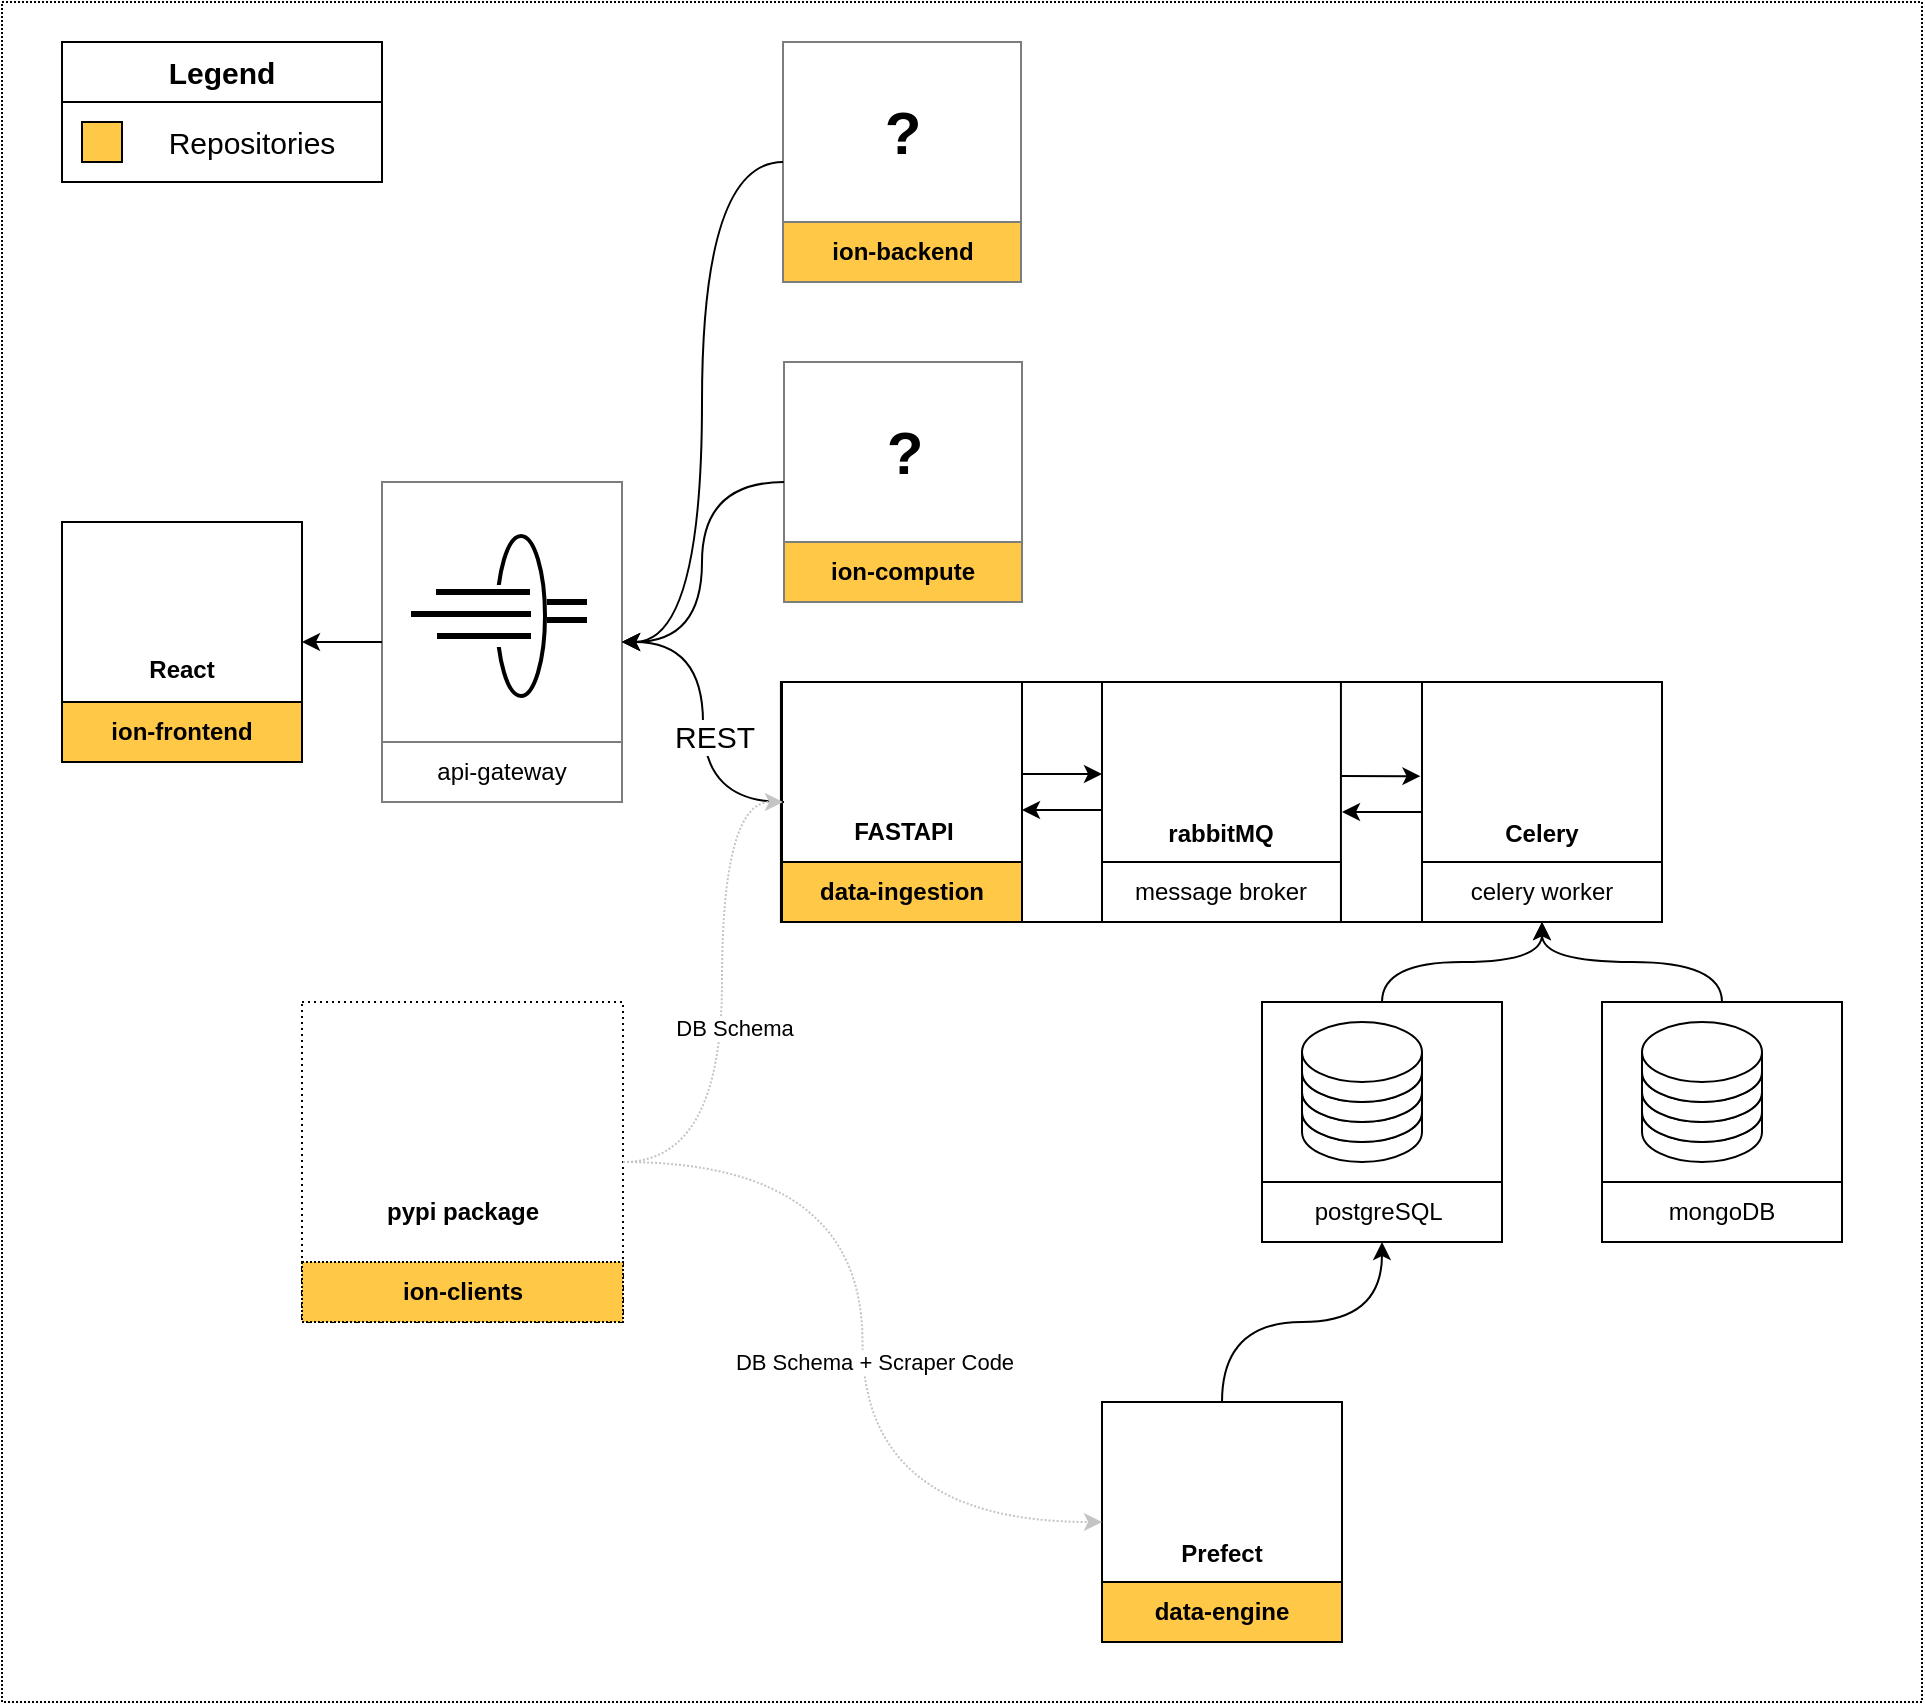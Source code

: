 <mxfile version="20.6.2" type="device"><diagram id="ExhYxQzAcuOy9JHTL2ED" name="Page-1"><mxGraphModel dx="1415" dy="1265" grid="1" gridSize="10" guides="1" tooltips="1" connect="1" arrows="1" fold="1" page="1" pageScale="1" pageWidth="827" pageHeight="1169" math="0" shadow="0"><root><mxCell id="0"/><mxCell id="1" parent="0"/><mxCell id="QATVkv1uI5RGOfBetFXg-80" value="" style="rounded=0;whiteSpace=wrap;html=1;dashed=1;dashPattern=1 1;strokeColor=#000000;fontSize=30;" vertex="1" parent="1"><mxGeometry x="930" y="180" width="960" height="850" as="geometry"/></mxCell><mxCell id="QATVkv1uI5RGOfBetFXg-28" value="" style="group;fillColor=#CAAEF5;fontColor=#333333;strokeColor=#666666;" vertex="1" connectable="0" parent="1"><mxGeometry x="1480" y="520" width="280" height="120" as="geometry"/></mxCell><mxCell id="QATVkv1uI5RGOfBetFXg-54" value="" style="rounded=0;whiteSpace=wrap;html=1;strokeColor=#000000;fontSize=30;fillColor=#FFFFFF;" vertex="1" parent="QATVkv1uI5RGOfBetFXg-28"><mxGeometry x="-160.533" width="440.533" height="120" as="geometry"/></mxCell><mxCell id="QATVkv1uI5RGOfBetFXg-29" value="" style="whiteSpace=wrap;html=1;aspect=fixed;strokeColor=#000000;" vertex="1" parent="QATVkv1uI5RGOfBetFXg-28"><mxGeometry width="119.467" height="119.467" as="geometry"/></mxCell><mxCell id="QATVkv1uI5RGOfBetFXg-31" value="&lt;b&gt;rabbitMQ&lt;/b&gt;" style="text;html=1;strokeColor=none;fillColor=none;align=center;verticalAlign=middle;whiteSpace=wrap;rounded=0;" vertex="1" parent="QATVkv1uI5RGOfBetFXg-28"><mxGeometry y="61" width="119.467" height="30" as="geometry"/></mxCell><mxCell id="QATVkv1uI5RGOfBetFXg-32" value="message broker" style="rounded=0;whiteSpace=wrap;html=1;strokeColor=#000000;" vertex="1" parent="QATVkv1uI5RGOfBetFXg-28"><mxGeometry y="90" width="119.467" height="30" as="geometry"/></mxCell><mxCell id="QATVkv1uI5RGOfBetFXg-33" value="" style="shape=image;verticalLabelPosition=bottom;labelBackgroundColor=default;verticalAlign=top;aspect=fixed;imageAspect=0;image=https://cdn.thenewstack.io/media/2014/04/homepage-docker-logo.png;" vertex="1" parent="QATVkv1uI5RGOfBetFXg-28"><mxGeometry x="87.111" y="2" width="30.364" height="25.128" as="geometry"/></mxCell><mxCell id="QATVkv1uI5RGOfBetFXg-27" value="" style="shape=image;verticalLabelPosition=bottom;labelBackgroundColor=default;verticalAlign=top;aspect=fixed;imageAspect=0;image=https://cdn.freebiesupply.com/logos/large/2x/rabbitmq-logo-png-transparent.png;" vertex="1" parent="QATVkv1uI5RGOfBetFXg-28"><mxGeometry x="42.062" y="23.4" width="35.342" height="37.433" as="geometry"/></mxCell><mxCell id="QATVkv1uI5RGOfBetFXg-57" value="" style="endArrow=classic;html=1;rounded=0;strokeColor=#000000;fontSize=30;exitX=1.002;exitY=0.383;exitDx=0;exitDy=0;exitPerimeter=0;" edge="1" parent="QATVkv1uI5RGOfBetFXg-28"><mxGeometry width="50" height="50" relative="1" as="geometry"><mxPoint x="119.47" y="47.03" as="sourcePoint"/><mxPoint x="159.23" y="47.07" as="targetPoint"/></mxGeometry></mxCell><mxCell id="SVXWoCBxhuAYc9xkuDlU-18" value="" style="group" parent="1" vertex="1" connectable="0"><mxGeometry x="1480" y="880" width="120" height="120" as="geometry"/></mxCell><mxCell id="SVXWoCBxhuAYc9xkuDlU-14" value="" style="whiteSpace=wrap;html=1;aspect=fixed;strokeColor=#000000;" parent="SVXWoCBxhuAYc9xkuDlU-18" vertex="1"><mxGeometry width="120" height="120" as="geometry"/></mxCell><mxCell id="SVXWoCBxhuAYc9xkuDlU-1" value="" style="shape=image;verticalLabelPosition=bottom;labelBackgroundColor=default;verticalAlign=top;aspect=fixed;imageAspect=0;image=https://cdn.cookielaw.org/logos/06aed6f4-2a95-4ea3-830f-8a58d00e95f3/a5bbb6a9-9eda-4337-911d-748d3ba8de00/e6a6f399-c126-472d-8dcb-721200063fe9/prefect-logo-gradient-navy.png;clipPath=inset(0% 83.33% 0% 0%);" parent="SVXWoCBxhuAYc9xkuDlU-18" vertex="1"><mxGeometry x="44.44" y="14.09" width="31.11" height="47.91" as="geometry"/></mxCell><mxCell id="SVXWoCBxhuAYc9xkuDlU-16" value="&lt;b&gt;Prefect&lt;/b&gt;" style="text;html=1;strokeColor=none;fillColor=none;align=center;verticalAlign=middle;whiteSpace=wrap;rounded=0;" parent="SVXWoCBxhuAYc9xkuDlU-18" vertex="1"><mxGeometry y="61" width="120" height="30" as="geometry"/></mxCell><mxCell id="SVXWoCBxhuAYc9xkuDlU-17" value="&lt;b&gt;data-engine&lt;/b&gt;" style="rounded=0;whiteSpace=wrap;html=1;strokeColor=#000000;fillColor=#FFC847;" parent="SVXWoCBxhuAYc9xkuDlU-18" vertex="1"><mxGeometry y="90" width="120" height="30" as="geometry"/></mxCell><mxCell id="SVXWoCBxhuAYc9xkuDlU-67" value="" style="shape=image;verticalLabelPosition=bottom;labelBackgroundColor=default;verticalAlign=top;aspect=fixed;imageAspect=0;image=https://cdn.thenewstack.io/media/2014/04/homepage-docker-logo.png;" parent="SVXWoCBxhuAYc9xkuDlU-18" vertex="1"><mxGeometry x="87.5" y="2" width="30.5" height="25.24" as="geometry"/></mxCell><mxCell id="SVXWoCBxhuAYc9xkuDlU-24" value="" style="group" parent="1" vertex="1" connectable="0"><mxGeometry x="960" y="440" width="120" height="120" as="geometry"/></mxCell><mxCell id="SVXWoCBxhuAYc9xkuDlU-20" value="" style="whiteSpace=wrap;html=1;aspect=fixed;strokeColor=#000000;container=0;" parent="SVXWoCBxhuAYc9xkuDlU-24" vertex="1"><mxGeometry width="120" height="120" as="geometry"/></mxCell><mxCell id="SVXWoCBxhuAYc9xkuDlU-22" value="&lt;b&gt;React&lt;/b&gt;" style="text;html=1;strokeColor=none;fillColor=none;align=center;verticalAlign=middle;whiteSpace=wrap;rounded=0;container=0;" parent="SVXWoCBxhuAYc9xkuDlU-24" vertex="1"><mxGeometry y="59" width="120" height="30" as="geometry"/></mxCell><mxCell id="SVXWoCBxhuAYc9xkuDlU-23" value="&lt;b&gt;ion-frontend&lt;/b&gt;" style="rounded=0;whiteSpace=wrap;html=1;strokeColor=#000000;container=0;fillColor=#FFC847;" parent="SVXWoCBxhuAYc9xkuDlU-24" vertex="1"><mxGeometry y="90" width="120" height="30" as="geometry"/></mxCell><mxCell id="hdRkNQ8Wkv3Grxnh5tuh-3" value="" style="shape=image;verticalLabelPosition=bottom;labelBackgroundColor=default;verticalAlign=top;aspect=fixed;imageAspect=0;image=https://upload.wikimedia.org/wikipedia/commons/thumb/a/a7/React-icon.svg/2300px-React-icon.svg.png;container=0;" parent="SVXWoCBxhuAYc9xkuDlU-24" vertex="1"><mxGeometry x="33" y="17" width="53.02" height="46.08" as="geometry"/></mxCell><mxCell id="SVXWoCBxhuAYc9xkuDlU-60" value="" style="shape=image;verticalLabelPosition=bottom;labelBackgroundColor=default;verticalAlign=top;aspect=fixed;imageAspect=0;image=https://cdn.thenewstack.io/media/2014/04/homepage-docker-logo.png;" parent="SVXWoCBxhuAYc9xkuDlU-24" vertex="1"><mxGeometry x="86.5" y="3" width="30.5" height="25.24" as="geometry"/></mxCell><mxCell id="SVXWoCBxhuAYc9xkuDlU-31" value="" style="group;fontStyle=1" parent="1" vertex="1" connectable="0"><mxGeometry x="1321" y="520" width="559" height="280" as="geometry"/></mxCell><mxCell id="QATVkv1uI5RGOfBetFXg-55" value="" style="whiteSpace=wrap;html=1;aspect=fixed;strokeColor=#000000;fontSize=30;fillColor=#FFFFFF;" vertex="1" parent="SVXWoCBxhuAYc9xkuDlU-31"><mxGeometry x="-1" width="120" height="120" as="geometry"/></mxCell><mxCell id="SVXWoCBxhuAYc9xkuDlU-28" value="&lt;b&gt;FASTAPI&lt;/b&gt;" style="text;html=1;strokeColor=none;fillColor=none;align=center;verticalAlign=middle;whiteSpace=wrap;rounded=0;container=0;" parent="SVXWoCBxhuAYc9xkuDlU-31" vertex="1"><mxGeometry y="60" width="120" height="30" as="geometry"/></mxCell><mxCell id="SVXWoCBxhuAYc9xkuDlU-29" value="&lt;b&gt;data-ingestion&lt;/b&gt;" style="rounded=0;whiteSpace=wrap;html=1;strokeColor=#000000;container=0;fillColor=#FFC847;" parent="SVXWoCBxhuAYc9xkuDlU-31" vertex="1"><mxGeometry x="-1" y="90" width="120" height="30" as="geometry"/></mxCell><mxCell id="SVXWoCBxhuAYc9xkuDlU-25" value="" style="shape=image;verticalLabelPosition=bottom;labelBackgroundColor=default;verticalAlign=top;aspect=fixed;imageAspect=0;image=https://pbs.twimg.com/profile_images/1417542931209199621/fWMEIB5j_400x400.jpg;" parent="SVXWoCBxhuAYc9xkuDlU-31" vertex="1"><mxGeometry x="35" y="10" width="50" height="50" as="geometry"/></mxCell><mxCell id="SVXWoCBxhuAYc9xkuDlU-68" value="" style="shape=image;verticalLabelPosition=bottom;labelBackgroundColor=default;verticalAlign=top;aspect=fixed;imageAspect=0;image=https://cdn.thenewstack.io/media/2014/04/homepage-docker-logo.png;" parent="SVXWoCBxhuAYc9xkuDlU-31" vertex="1"><mxGeometry x="86.5" y="3" width="30.5" height="25.24" as="geometry"/></mxCell><mxCell id="QATVkv1uI5RGOfBetFXg-59" value="" style="endArrow=classic;html=1;rounded=0;strokeColor=#000000;fontSize=30;exitX=1.002;exitY=0.383;exitDx=0;exitDy=0;exitPerimeter=0;" edge="1" parent="SVXWoCBxhuAYc9xkuDlU-31"><mxGeometry width="50" height="50" relative="1" as="geometry"><mxPoint x="158.76" y="64.04" as="sourcePoint"/><mxPoint x="119.0" y="64.0" as="targetPoint"/></mxGeometry></mxCell><mxCell id="QATVkv1uI5RGOfBetFXg-60" value="" style="endArrow=classic;html=1;rounded=0;strokeColor=#000000;fontSize=30;exitX=1.002;exitY=0.383;exitDx=0;exitDy=0;exitPerimeter=0;" edge="1" parent="SVXWoCBxhuAYc9xkuDlU-31"><mxGeometry width="50" height="50" relative="1" as="geometry"><mxPoint x="318.76" y="65.04" as="sourcePoint"/><mxPoint x="279.0" y="65.0" as="targetPoint"/></mxGeometry></mxCell><mxCell id="SVXWoCBxhuAYc9xkuDlU-13" value="" style="group" parent="SVXWoCBxhuAYc9xkuDlU-31" vertex="1" connectable="0"><mxGeometry x="239" y="160" width="120" height="120" as="geometry"/></mxCell><mxCell id="SVXWoCBxhuAYc9xkuDlU-5" value="" style="whiteSpace=wrap;html=1;aspect=fixed;strokeColor=#000000;" parent="SVXWoCBxhuAYc9xkuDlU-13" vertex="1"><mxGeometry width="120" height="120" as="geometry"/></mxCell><mxCell id="SVXWoCBxhuAYc9xkuDlU-12" value="" style="rounded=0;whiteSpace=wrap;html=1;strokeColor=#000000;" parent="SVXWoCBxhuAYc9xkuDlU-13" vertex="1"><mxGeometry width="120" height="90" as="geometry"/></mxCell><mxCell id="SVXWoCBxhuAYc9xkuDlU-8" value="" style="shape=cylinder3;whiteSpace=wrap;html=1;boundedLbl=1;backgroundOutline=1;size=15;" parent="SVXWoCBxhuAYc9xkuDlU-13" vertex="1"><mxGeometry x="20" y="40" width="60" height="40" as="geometry"/></mxCell><mxCell id="SVXWoCBxhuAYc9xkuDlU-7" value="" style="shape=cylinder3;whiteSpace=wrap;html=1;boundedLbl=1;backgroundOutline=1;size=15;" parent="SVXWoCBxhuAYc9xkuDlU-13" vertex="1"><mxGeometry x="20" y="30" width="60" height="40" as="geometry"/></mxCell><mxCell id="SVXWoCBxhuAYc9xkuDlU-6" value="" style="shape=cylinder3;whiteSpace=wrap;html=1;boundedLbl=1;backgroundOutline=1;size=15;" parent="SVXWoCBxhuAYc9xkuDlU-13" vertex="1"><mxGeometry x="20" y="20" width="60" height="40" as="geometry"/></mxCell><mxCell id="vQ2DJIrth9r0bhbWksOf-6" value="" style="shape=cylinder3;whiteSpace=wrap;html=1;boundedLbl=1;backgroundOutline=1;size=15;" parent="SVXWoCBxhuAYc9xkuDlU-13" vertex="1"><mxGeometry x="20" y="10" width="60" height="40" as="geometry"/></mxCell><mxCell id="SVXWoCBxhuAYc9xkuDlU-3" value="" style="shape=image;verticalLabelPosition=bottom;labelBackgroundColor=default;verticalAlign=top;aspect=fixed;imageAspect=0;image=https://upload.wikimedia.org/wikipedia/commons/2/29/Postgresql_elephant.svg;" parent="SVXWoCBxhuAYc9xkuDlU-13" vertex="1"><mxGeometry x="56.5" y="35" width="48.46" height="50" as="geometry"/></mxCell><mxCell id="SVXWoCBxhuAYc9xkuDlU-10" value="&lt;span style=&quot;font-weight: normal;&quot;&gt;postgreSQL&amp;nbsp;&lt;/span&gt;" style="text;html=1;strokeColor=none;fillColor=none;align=center;verticalAlign=middle;whiteSpace=wrap;rounded=0;fontStyle=1" parent="SVXWoCBxhuAYc9xkuDlU-13" vertex="1"><mxGeometry y="90" width="120" height="30" as="geometry"/></mxCell><mxCell id="SVXWoCBxhuAYc9xkuDlU-69" value="" style="shape=image;verticalLabelPosition=bottom;labelBackgroundColor=default;verticalAlign=top;aspect=fixed;imageAspect=0;image=https://cdn.thenewstack.io/media/2014/04/homepage-docker-logo.png;" parent="SVXWoCBxhuAYc9xkuDlU-13" vertex="1"><mxGeometry x="86.5" y="3" width="30.5" height="25.24" as="geometry"/></mxCell><mxCell id="SVXWoCBxhuAYc9xkuDlU-77" value="" style="group;fontStyle=1" parent="SVXWoCBxhuAYc9xkuDlU-31" vertex="1" connectable="0"><mxGeometry x="409" y="160" width="120" height="120" as="geometry"/></mxCell><mxCell id="SVXWoCBxhuAYc9xkuDlU-78" value="" style="whiteSpace=wrap;html=1;aspect=fixed;strokeColor=#000000;" parent="SVXWoCBxhuAYc9xkuDlU-77" vertex="1"><mxGeometry width="120" height="120" as="geometry"/></mxCell><mxCell id="SVXWoCBxhuAYc9xkuDlU-79" value="" style="rounded=0;whiteSpace=wrap;html=1;strokeColor=#000000;" parent="SVXWoCBxhuAYc9xkuDlU-77" vertex="1"><mxGeometry width="120" height="90" as="geometry"/></mxCell><mxCell id="SVXWoCBxhuAYc9xkuDlU-80" value="" style="shape=cylinder3;whiteSpace=wrap;html=1;boundedLbl=1;backgroundOutline=1;size=15;" parent="SVXWoCBxhuAYc9xkuDlU-77" vertex="1"><mxGeometry x="20" y="40" width="60" height="40" as="geometry"/></mxCell><mxCell id="SVXWoCBxhuAYc9xkuDlU-81" value="" style="shape=cylinder3;whiteSpace=wrap;html=1;boundedLbl=1;backgroundOutline=1;size=15;" parent="SVXWoCBxhuAYc9xkuDlU-77" vertex="1"><mxGeometry x="20" y="30" width="60" height="40" as="geometry"/></mxCell><mxCell id="SVXWoCBxhuAYc9xkuDlU-82" value="" style="shape=cylinder3;whiteSpace=wrap;html=1;boundedLbl=1;backgroundOutline=1;size=15;" parent="SVXWoCBxhuAYc9xkuDlU-77" vertex="1"><mxGeometry x="20" y="20" width="60" height="40" as="geometry"/></mxCell><mxCell id="SVXWoCBxhuAYc9xkuDlU-83" value="" style="shape=cylinder3;whiteSpace=wrap;html=1;boundedLbl=1;backgroundOutline=1;size=15;" parent="SVXWoCBxhuAYc9xkuDlU-77" vertex="1"><mxGeometry x="20" y="10" width="60" height="40" as="geometry"/></mxCell><mxCell id="SVXWoCBxhuAYc9xkuDlU-85" value="&lt;span style=&quot;font-weight: normal;&quot;&gt;mongoDB&lt;/span&gt;" style="text;html=1;strokeColor=none;fillColor=none;align=center;verticalAlign=middle;whiteSpace=wrap;rounded=0;fontStyle=1" parent="SVXWoCBxhuAYc9xkuDlU-77" vertex="1"><mxGeometry y="90" width="120" height="30" as="geometry"/></mxCell><mxCell id="SVXWoCBxhuAYc9xkuDlU-86" value="" style="shape=image;verticalLabelPosition=bottom;labelBackgroundColor=default;verticalAlign=top;aspect=fixed;imageAspect=0;image=https://cdn.thenewstack.io/media/2014/04/homepage-docker-logo.png;" parent="SVXWoCBxhuAYc9xkuDlU-77" vertex="1"><mxGeometry x="86.5" y="3" width="30.5" height="25.24" as="geometry"/></mxCell><mxCell id="SVXWoCBxhuAYc9xkuDlU-87" value="" style="shape=image;verticalLabelPosition=bottom;labelBackgroundColor=default;verticalAlign=top;aspect=fixed;imageAspect=0;image=https://miro.medium.com/max/512/1*doAg1_fMQKWFoub-6gwUiQ.png;clipPath=inset(0.33% 33.33% 22.33% 33.33%);" parent="SVXWoCBxhuAYc9xkuDlU-77" vertex="1"><mxGeometry x="69" y="28.24" width="25.86" height="60" as="geometry"/></mxCell><mxCell id="SVXWoCBxhuAYc9xkuDlU-50" value="" style="group;fontStyle=1" parent="1" vertex="1" connectable="0"><mxGeometry x="1120" y="420" width="120" height="160" as="geometry"/></mxCell><mxCell id="SVXWoCBxhuAYc9xkuDlU-38" value="" style="rounded=0;whiteSpace=wrap;html=1;strokeColor=#7D7D7D;" parent="SVXWoCBxhuAYc9xkuDlU-50" vertex="1"><mxGeometry width="120" height="160" as="geometry"/></mxCell><mxCell id="SVXWoCBxhuAYc9xkuDlU-47" value="" style="group" parent="SVXWoCBxhuAYc9xkuDlU-50" vertex="1" connectable="0"><mxGeometry x="14.5" y="27" width="88" height="80" as="geometry"/></mxCell><mxCell id="SVXWoCBxhuAYc9xkuDlU-39" value="" style="ellipse;whiteSpace=wrap;html=1;strokeColor=#000000;strokeWidth=2;" parent="SVXWoCBxhuAYc9xkuDlU-47" vertex="1"><mxGeometry x="43" width="24" height="80" as="geometry"/></mxCell><mxCell id="SVXWoCBxhuAYc9xkuDlU-41" value="" style="rounded=0;whiteSpace=wrap;html=1;strokeColor=#FFFFFF;" parent="SVXWoCBxhuAYc9xkuDlU-47" vertex="1"><mxGeometry x="41" y="25" width="10" height="30" as="geometry"/></mxCell><mxCell id="SVXWoCBxhuAYc9xkuDlU-42" value="" style="endArrow=none;html=1;strokeWidth=3;curved=1;" parent="SVXWoCBxhuAYc9xkuDlU-47" edge="1"><mxGeometry width="50" height="50" relative="1" as="geometry"><mxPoint x="12.5" y="28" as="sourcePoint"/><mxPoint x="59.5" y="28" as="targetPoint"/></mxGeometry></mxCell><mxCell id="SVXWoCBxhuAYc9xkuDlU-43" value="" style="endArrow=none;html=1;strokeWidth=3;curved=1;" parent="SVXWoCBxhuAYc9xkuDlU-47" edge="1"><mxGeometry width="50" height="50" relative="1" as="geometry"><mxPoint y="39" as="sourcePoint"/><mxPoint x="60" y="39" as="targetPoint"/></mxGeometry></mxCell><mxCell id="SVXWoCBxhuAYc9xkuDlU-44" value="" style="endArrow=none;html=1;strokeWidth=3;curved=1;" parent="SVXWoCBxhuAYc9xkuDlU-47" edge="1"><mxGeometry width="50" height="50" relative="1" as="geometry"><mxPoint x="13" y="50" as="sourcePoint"/><mxPoint x="60" y="50" as="targetPoint"/></mxGeometry></mxCell><mxCell id="SVXWoCBxhuAYc9xkuDlU-45" value="" style="endArrow=none;html=1;strokeWidth=3;curved=1;" parent="SVXWoCBxhuAYc9xkuDlU-47" edge="1"><mxGeometry width="50" height="50" relative="1" as="geometry"><mxPoint x="68" y="33" as="sourcePoint"/><mxPoint x="88" y="33" as="targetPoint"/></mxGeometry></mxCell><mxCell id="SVXWoCBxhuAYc9xkuDlU-46" value="" style="endArrow=none;html=1;strokeWidth=3;curved=1;" parent="SVXWoCBxhuAYc9xkuDlU-47" edge="1"><mxGeometry width="50" height="50" relative="1" as="geometry"><mxPoint x="68" y="42" as="sourcePoint"/><mxPoint x="88" y="42" as="targetPoint"/></mxGeometry></mxCell><mxCell id="SVXWoCBxhuAYc9xkuDlU-48" value="&lt;span style=&quot;font-weight: normal;&quot;&gt;api-gateway&lt;/span&gt;" style="rounded=0;whiteSpace=wrap;html=1;strokeColor=#7D7D7D;strokeWidth=1;fontStyle=1" parent="SVXWoCBxhuAYc9xkuDlU-50" vertex="1"><mxGeometry y="130" width="120" height="30" as="geometry"/></mxCell><mxCell id="SVXWoCBxhuAYc9xkuDlU-52" value="" style="endArrow=classic;html=1;strokeWidth=1;curved=1;entryX=1;entryY=0.5;entryDx=0;entryDy=0;exitX=0;exitY=0.5;exitDx=0;exitDy=0;" parent="1" source="SVXWoCBxhuAYc9xkuDlU-38" target="SVXWoCBxhuAYc9xkuDlU-20" edge="1"><mxGeometry width="50" height="50" relative="1" as="geometry"><mxPoint x="1200" y="430" as="sourcePoint"/><mxPoint x="1250" y="380" as="targetPoint"/></mxGeometry></mxCell><mxCell id="SVXWoCBxhuAYc9xkuDlU-53" style="edgeStyle=orthogonalEdgeStyle;curved=1;orthogonalLoop=1;jettySize=auto;html=1;entryX=1;entryY=0.5;entryDx=0;entryDy=0;strokeWidth=1;" parent="1" target="SVXWoCBxhuAYc9xkuDlU-38" edge="1"><mxGeometry relative="1" as="geometry"><mxPoint x="1321.0" y="580.0" as="sourcePoint"/></mxGeometry></mxCell><mxCell id="QATVkv1uI5RGOfBetFXg-72" value="REST" style="edgeLabel;html=1;align=center;verticalAlign=middle;resizable=0;points=[];fontSize=15;" vertex="1" connectable="0" parent="SVXWoCBxhuAYc9xkuDlU-53"><mxGeometry x="-0.315" y="-5" relative="1" as="geometry"><mxPoint y="-19" as="offset"/></mxGeometry></mxCell><mxCell id="SVXWoCBxhuAYc9xkuDlU-75" style="edgeStyle=orthogonalEdgeStyle;curved=1;orthogonalLoop=1;jettySize=auto;html=1;entryX=0.5;entryY=1;entryDx=0;entryDy=0;strokeWidth=1;exitX=0.5;exitY=0;exitDx=0;exitDy=0;" parent="1" source="SVXWoCBxhuAYc9xkuDlU-14" target="SVXWoCBxhuAYc9xkuDlU-10" edge="1"><mxGeometry relative="1" as="geometry"/></mxCell><mxCell id="SVXWoCBxhuAYc9xkuDlU-76" style="edgeStyle=orthogonalEdgeStyle;curved=1;orthogonalLoop=1;jettySize=auto;html=1;strokeWidth=1;entryX=0.5;entryY=1;entryDx=0;entryDy=0;exitX=0.5;exitY=0;exitDx=0;exitDy=0;" parent="1" source="SVXWoCBxhuAYc9xkuDlU-12" target="QATVkv1uI5RGOfBetFXg-52" edge="1"><mxGeometry relative="1" as="geometry"/></mxCell><mxCell id="SVXWoCBxhuAYc9xkuDlU-88" style="edgeStyle=orthogonalEdgeStyle;curved=1;orthogonalLoop=1;jettySize=auto;html=1;strokeWidth=1;exitX=0.5;exitY=0;exitDx=0;exitDy=0;" parent="1" source="SVXWoCBxhuAYc9xkuDlU-79" target="QATVkv1uI5RGOfBetFXg-52" edge="1"><mxGeometry relative="1" as="geometry"/></mxCell><mxCell id="SVXWoCBxhuAYc9xkuDlU-89" value="" style="group" parent="1" vertex="1" connectable="0"><mxGeometry x="1321" y="360" width="119" height="120" as="geometry"/></mxCell><mxCell id="vQ2DJIrth9r0bhbWksOf-18" value="" style="rounded=0;whiteSpace=wrap;html=1;fontStyle=1;strokeColor=#7D7D7D;" parent="SVXWoCBxhuAYc9xkuDlU-89" vertex="1"><mxGeometry width="119" height="120" as="geometry"/></mxCell><mxCell id="SVXWoCBxhuAYc9xkuDlU-55" value="ion-compute" style="rounded=0;whiteSpace=wrap;html=1;fontStyle=1;strokeColor=#7D7D7D;fillColor=#FFC847;" parent="SVXWoCBxhuAYc9xkuDlU-89" vertex="1"><mxGeometry y="90" width="119" height="30" as="geometry"/></mxCell><mxCell id="QATVkv1uI5RGOfBetFXg-15" value="&lt;b&gt;&lt;font style=&quot;font-size: 30px;&quot;&gt;?&lt;/font&gt;&lt;/b&gt;" style="text;html=1;strokeColor=none;fillColor=none;align=center;verticalAlign=middle;whiteSpace=wrap;rounded=0;dashed=1;dashPattern=1 1;" vertex="1" parent="SVXWoCBxhuAYc9xkuDlU-89"><mxGeometry x="29.5" y="30" width="60.5" height="30" as="geometry"/></mxCell><mxCell id="QATVkv1uI5RGOfBetFXg-5" value="" style="group" vertex="1" connectable="0" parent="1"><mxGeometry x="1080" y="680" width="160.5" height="160" as="geometry"/></mxCell><mxCell id="vQ2DJIrth9r0bhbWksOf-9" value="" style="rounded=0;whiteSpace=wrap;html=1;dashed=1;dashPattern=1 2;" parent="QATVkv1uI5RGOfBetFXg-5" vertex="1"><mxGeometry width="160.5" height="160" as="geometry"/></mxCell><mxCell id="QATVkv1uI5RGOfBetFXg-2" value="" style="shape=image;verticalLabelPosition=bottom;labelBackgroundColor=default;verticalAlign=top;aspect=fixed;imageAspect=0;image=https://tl360.b-cdn.net/wp-content/uploads/2022/11/PyPI-Packages-696x365.jpg;clipPath=inset(18.15% 33.33% 18.15% 33.33%);" vertex="1" parent="QATVkv1uI5RGOfBetFXg-5"><mxGeometry x="45.25" y="20" width="70" height="70" as="geometry"/></mxCell><mxCell id="QATVkv1uI5RGOfBetFXg-3" value="ion-clients" style="rounded=0;whiteSpace=wrap;html=1;fontStyle=1;dashed=1;dashPattern=1 1;fillColor=#FFC847;" vertex="1" parent="QATVkv1uI5RGOfBetFXg-5"><mxGeometry y="130" width="160.5" height="30" as="geometry"/></mxCell><mxCell id="QATVkv1uI5RGOfBetFXg-4" value="pypi package" style="text;html=1;strokeColor=none;fillColor=none;align=center;verticalAlign=middle;whiteSpace=wrap;rounded=0;fontStyle=1" vertex="1" parent="QATVkv1uI5RGOfBetFXg-5"><mxGeometry y="90" width="160.5" height="30" as="geometry"/></mxCell><mxCell id="QATVkv1uI5RGOfBetFXg-7" style="edgeStyle=orthogonalEdgeStyle;curved=1;orthogonalLoop=1;jettySize=auto;html=1;strokeWidth=1;exitX=1;exitY=0.5;exitDx=0;exitDy=0;entryX=0;entryY=0.5;entryDx=0;entryDy=0;dashed=1;dashPattern=1 1;strokeColor=#C4C4C4;" edge="1" parent="1" source="vQ2DJIrth9r0bhbWksOf-9" target="SVXWoCBxhuAYc9xkuDlU-14"><mxGeometry relative="1" as="geometry"><mxPoint x="1310.038" y="730.0" as="sourcePoint"/><mxPoint x="1391.038" y="650" as="targetPoint"/></mxGeometry></mxCell><mxCell id="QATVkv1uI5RGOfBetFXg-11" value="DB Schema + Scraper Code" style="edgeLabel;html=1;align=center;verticalAlign=middle;resizable=0;points=[];" vertex="1" connectable="0" parent="QATVkv1uI5RGOfBetFXg-7"><mxGeometry x="-0.006" y="2" relative="1" as="geometry"><mxPoint x="3" y="11" as="offset"/></mxGeometry></mxCell><mxCell id="QATVkv1uI5RGOfBetFXg-9" style="edgeStyle=orthogonalEdgeStyle;curved=1;orthogonalLoop=1;jettySize=auto;html=1;strokeWidth=1;exitX=1;exitY=0.5;exitDx=0;exitDy=0;dashed=1;dashPattern=1 1;strokeColor=#C4C4C4;" edge="1" parent="1" source="vQ2DJIrth9r0bhbWksOf-9"><mxGeometry relative="1" as="geometry"><mxPoint x="1130.5" y="770.0" as="sourcePoint"/><mxPoint x="1320.5" y="580" as="targetPoint"/><Array as="points"><mxPoint x="1290" y="760"/><mxPoint x="1290" y="580"/></Array></mxGeometry></mxCell><mxCell id="QATVkv1uI5RGOfBetFXg-10" value="DB Schema" style="edgeLabel;html=1;align=center;verticalAlign=middle;resizable=0;points=[];" vertex="1" connectable="0" parent="QATVkv1uI5RGOfBetFXg-9"><mxGeometry x="-0.101" y="-6" relative="1" as="geometry"><mxPoint as="offset"/></mxGeometry></mxCell><mxCell id="QATVkv1uI5RGOfBetFXg-12" value="" style="group" vertex="1" connectable="0" parent="1"><mxGeometry x="1320.5" y="200" width="119" height="120" as="geometry"/></mxCell><mxCell id="QATVkv1uI5RGOfBetFXg-13" value="" style="rounded=0;whiteSpace=wrap;html=1;fontStyle=1;strokeColor=#7D7D7D;" vertex="1" parent="QATVkv1uI5RGOfBetFXg-12"><mxGeometry width="119" height="120" as="geometry"/></mxCell><mxCell id="QATVkv1uI5RGOfBetFXg-14" value="ion-backend" style="rounded=0;whiteSpace=wrap;html=1;fontStyle=1;strokeColor=#7D7D7D;gradientColor=none;fillColor=#FFC847;" vertex="1" parent="QATVkv1uI5RGOfBetFXg-12"><mxGeometry y="90" width="119" height="30" as="geometry"/></mxCell><mxCell id="QATVkv1uI5RGOfBetFXg-20" value="&lt;b&gt;&lt;font style=&quot;font-size: 30px;&quot;&gt;?&lt;/font&gt;&lt;/b&gt;" style="text;html=1;strokeColor=none;fillColor=none;align=center;verticalAlign=middle;whiteSpace=wrap;rounded=0;dashed=1;dashPattern=1 1;" vertex="1" parent="QATVkv1uI5RGOfBetFXg-12"><mxGeometry x="29.25" y="30" width="60.5" height="30" as="geometry"/></mxCell><mxCell id="QATVkv1uI5RGOfBetFXg-23" style="edgeStyle=orthogonalEdgeStyle;curved=1;orthogonalLoop=1;jettySize=auto;html=1;entryX=1;entryY=0.5;entryDx=0;entryDy=0;strokeWidth=1;exitX=0;exitY=0.5;exitDx=0;exitDy=0;" edge="1" parent="1" source="QATVkv1uI5RGOfBetFXg-13" target="SVXWoCBxhuAYc9xkuDlU-38"><mxGeometry relative="1" as="geometry"><mxPoint x="1331" y="430" as="sourcePoint"/><mxPoint x="1250" y="510" as="targetPoint"/><Array as="points"><mxPoint x="1280" y="260"/><mxPoint x="1280" y="500"/></Array></mxGeometry></mxCell><mxCell id="QATVkv1uI5RGOfBetFXg-48" value="" style="group;fillColor=#CAAEF5;fontColor=#333333;strokeColor=#666666;" vertex="1" connectable="0" parent="1"><mxGeometry x="1640" y="520" width="120" height="120" as="geometry"/></mxCell><mxCell id="QATVkv1uI5RGOfBetFXg-50" value="" style="whiteSpace=wrap;html=1;aspect=fixed;strokeColor=#000000;" vertex="1" parent="QATVkv1uI5RGOfBetFXg-48"><mxGeometry width="120" height="120" as="geometry"/></mxCell><mxCell id="QATVkv1uI5RGOfBetFXg-51" value="&lt;b&gt;Celery&lt;/b&gt;" style="text;html=1;strokeColor=none;fillColor=none;align=center;verticalAlign=middle;whiteSpace=wrap;rounded=0;" vertex="1" parent="QATVkv1uI5RGOfBetFXg-48"><mxGeometry y="61" width="120" height="30" as="geometry"/></mxCell><mxCell id="QATVkv1uI5RGOfBetFXg-52" value="celery worker" style="rounded=0;whiteSpace=wrap;html=1;strokeColor=#000000;" vertex="1" parent="QATVkv1uI5RGOfBetFXg-48"><mxGeometry y="90" width="120" height="30" as="geometry"/></mxCell><mxCell id="QATVkv1uI5RGOfBetFXg-53" value="" style="shape=image;verticalLabelPosition=bottom;labelBackgroundColor=default;verticalAlign=top;aspect=fixed;imageAspect=0;image=https://upload.wikimedia.org/wikipedia/commons/1/19/Celery_logo.png;" vertex="1" parent="QATVkv1uI5RGOfBetFXg-48"><mxGeometry x="20" width="80" height="80" as="geometry"/></mxCell><mxCell id="QATVkv1uI5RGOfBetFXg-56" value="" style="endArrow=classic;html=1;rounded=0;strokeColor=#000000;fontSize=30;exitX=1.002;exitY=0.383;exitDx=0;exitDy=0;exitPerimeter=0;" edge="1" parent="1" source="QATVkv1uI5RGOfBetFXg-55"><mxGeometry width="50" height="50" relative="1" as="geometry"><mxPoint x="1410" y="570" as="sourcePoint"/><mxPoint x="1480" y="566" as="targetPoint"/></mxGeometry></mxCell><mxCell id="QATVkv1uI5RGOfBetFXg-70" style="edgeStyle=orthogonalEdgeStyle;curved=1;orthogonalLoop=1;jettySize=auto;html=1;entryX=1;entryY=0.5;entryDx=0;entryDy=0;strokeWidth=1;exitX=0;exitY=0.5;exitDx=0;exitDy=0;" edge="1" parent="1" source="vQ2DJIrth9r0bhbWksOf-18" target="SVXWoCBxhuAYc9xkuDlU-38"><mxGeometry relative="1" as="geometry"><mxPoint x="1331.0" y="590.0" as="sourcePoint"/><mxPoint x="1250.0" y="510" as="targetPoint"/><Array as="points"><mxPoint x="1280" y="420"/><mxPoint x="1280" y="500"/></Array></mxGeometry></mxCell><mxCell id="QATVkv1uI5RGOfBetFXg-79" value="" style="group" vertex="1" connectable="0" parent="1"><mxGeometry x="960" y="200" width="160" height="70" as="geometry"/></mxCell><mxCell id="QATVkv1uI5RGOfBetFXg-73" value="" style="rounded=0;whiteSpace=wrap;html=1;labelBackgroundColor=none;strokeColor=#000000;fontSize=15;fillColor=#FFFFFF;gradientColor=none;" vertex="1" parent="QATVkv1uI5RGOfBetFXg-79"><mxGeometry width="160" height="70" as="geometry"/></mxCell><mxCell id="QATVkv1uI5RGOfBetFXg-61" value="" style="rounded=0;whiteSpace=wrap;html=1;labelBackgroundColor=#FFC847;strokeColor=#000000;fontSize=30;fillColor=#FFC847;gradientColor=none;" vertex="1" parent="QATVkv1uI5RGOfBetFXg-79"><mxGeometry x="10" y="40" width="20" height="20" as="geometry"/></mxCell><mxCell id="QATVkv1uI5RGOfBetFXg-74" value="&lt;b&gt;Legend&lt;/b&gt;" style="rounded=0;whiteSpace=wrap;html=1;labelBackgroundColor=none;strokeColor=#000000;fontSize=15;fillColor=#FFFFFF;gradientColor=none;" vertex="1" parent="QATVkv1uI5RGOfBetFXg-79"><mxGeometry width="160" height="30" as="geometry"/></mxCell><mxCell id="QATVkv1uI5RGOfBetFXg-75" value="Repositories" style="text;html=1;strokeColor=none;fillColor=none;align=center;verticalAlign=middle;whiteSpace=wrap;rounded=0;labelBackgroundColor=none;fontSize=15;" vertex="1" parent="QATVkv1uI5RGOfBetFXg-79"><mxGeometry x="40" y="35" width="110" height="30" as="geometry"/></mxCell></root></mxGraphModel></diagram></mxfile>